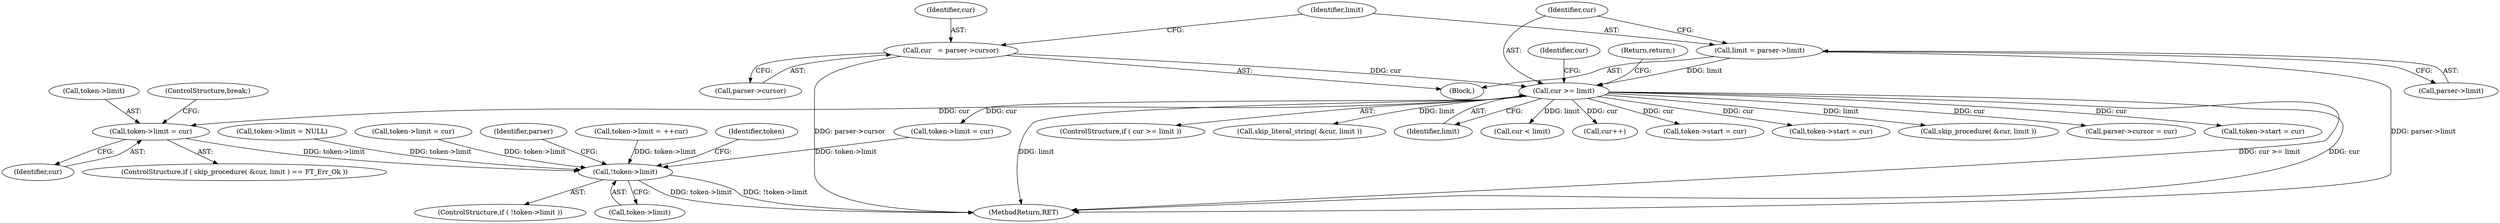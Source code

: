 digraph "0_savannah_3774fc08b502c3e685afca098b6e8a195aded6a0@pointer" {
"1000309" [label="(Call,token->limit = cur)"];
"1000259" [label="(Call,cur >= limit)"];
"1000248" [label="(Call,cur   = parser->cursor)"];
"1000253" [label="(Call,limit = parser->limit)"];
"1000430" [label="(Call,!token->limit)"];
"1000227" [label="(Block,)"];
"1000255" [label="(Call,parser->limit)"];
"1000258" [label="(ControlStructure,if ( cur >= limit ))"];
"1000241" [label="(Call,token->limit = NULL)"];
"1000254" [label="(Identifier,limit)"];
"1000280" [label="(Call,skip_literal_string( &cur, limit ))"];
"1000265" [label="(Identifier,cur)"];
"1000285" [label="(Call,token->limit = cur)"];
"1000310" [label="(Call,token->limit)"];
"1000313" [label="(Identifier,cur)"];
"1000309" [label="(Call,token->limit = cur)"];
"1000314" [label="(ControlStructure,break;)"];
"1000253" [label="(Call,limit = parser->limit)"];
"1000424" [label="(Call,token->limit = cur)"];
"1000429" [label="(ControlStructure,if ( !token->limit ))"];
"1000447" [label="(Identifier,parser)"];
"1000261" [label="(Identifier,limit)"];
"1000250" [label="(Call,parser->cursor)"];
"1000344" [label="(Call,cur < limit)"];
"1000248" [label="(Call,cur   = parser->cursor)"];
"1000259" [label="(Call,cur >= limit)"];
"1000302" [label="(ControlStructure,if ( skip_procedure( &cur, limit ) == FT_Err_Ok ))"];
"1000328" [label="(Call,cur++)"];
"1000249" [label="(Identifier,cur)"];
"1000431" [label="(Call,token->limit)"];
"1000273" [label="(Call,token->start = cur)"];
"1000260" [label="(Identifier,cur)"];
"1000373" [label="(Call,token->limit = ++cur)"];
"1000437" [label="(Identifier,token)"];
"1000297" [label="(Call,token->start = cur)"];
"1000450" [label="(MethodReturn,RET)"];
"1000430" [label="(Call,!token->limit)"];
"1000304" [label="(Call,skip_procedure( &cur, limit ))"];
"1000445" [label="(Call,parser->cursor = cur)"];
"1000396" [label="(Call,token->start = cur)"];
"1000262" [label="(Return,return;)"];
"1000309" -> "1000302"  [label="AST: "];
"1000309" -> "1000313"  [label="CFG: "];
"1000310" -> "1000309"  [label="AST: "];
"1000313" -> "1000309"  [label="AST: "];
"1000314" -> "1000309"  [label="CFG: "];
"1000259" -> "1000309"  [label="DDG: cur"];
"1000309" -> "1000430"  [label="DDG: token->limit"];
"1000259" -> "1000258"  [label="AST: "];
"1000259" -> "1000261"  [label="CFG: "];
"1000260" -> "1000259"  [label="AST: "];
"1000261" -> "1000259"  [label="AST: "];
"1000262" -> "1000259"  [label="CFG: "];
"1000265" -> "1000259"  [label="CFG: "];
"1000259" -> "1000450"  [label="DDG: cur >= limit"];
"1000259" -> "1000450"  [label="DDG: cur"];
"1000259" -> "1000450"  [label="DDG: limit"];
"1000248" -> "1000259"  [label="DDG: cur"];
"1000253" -> "1000259"  [label="DDG: limit"];
"1000259" -> "1000273"  [label="DDG: cur"];
"1000259" -> "1000280"  [label="DDG: limit"];
"1000259" -> "1000285"  [label="DDG: cur"];
"1000259" -> "1000297"  [label="DDG: cur"];
"1000259" -> "1000304"  [label="DDG: limit"];
"1000259" -> "1000328"  [label="DDG: cur"];
"1000259" -> "1000344"  [label="DDG: limit"];
"1000259" -> "1000396"  [label="DDG: cur"];
"1000259" -> "1000445"  [label="DDG: cur"];
"1000248" -> "1000227"  [label="AST: "];
"1000248" -> "1000250"  [label="CFG: "];
"1000249" -> "1000248"  [label="AST: "];
"1000250" -> "1000248"  [label="AST: "];
"1000254" -> "1000248"  [label="CFG: "];
"1000248" -> "1000450"  [label="DDG: parser->cursor"];
"1000253" -> "1000227"  [label="AST: "];
"1000253" -> "1000255"  [label="CFG: "];
"1000254" -> "1000253"  [label="AST: "];
"1000255" -> "1000253"  [label="AST: "];
"1000260" -> "1000253"  [label="CFG: "];
"1000253" -> "1000450"  [label="DDG: parser->limit"];
"1000430" -> "1000429"  [label="AST: "];
"1000430" -> "1000431"  [label="CFG: "];
"1000431" -> "1000430"  [label="AST: "];
"1000437" -> "1000430"  [label="CFG: "];
"1000447" -> "1000430"  [label="CFG: "];
"1000430" -> "1000450"  [label="DDG: token->limit"];
"1000430" -> "1000450"  [label="DDG: !token->limit"];
"1000285" -> "1000430"  [label="DDG: token->limit"];
"1000424" -> "1000430"  [label="DDG: token->limit"];
"1000241" -> "1000430"  [label="DDG: token->limit"];
"1000373" -> "1000430"  [label="DDG: token->limit"];
}
